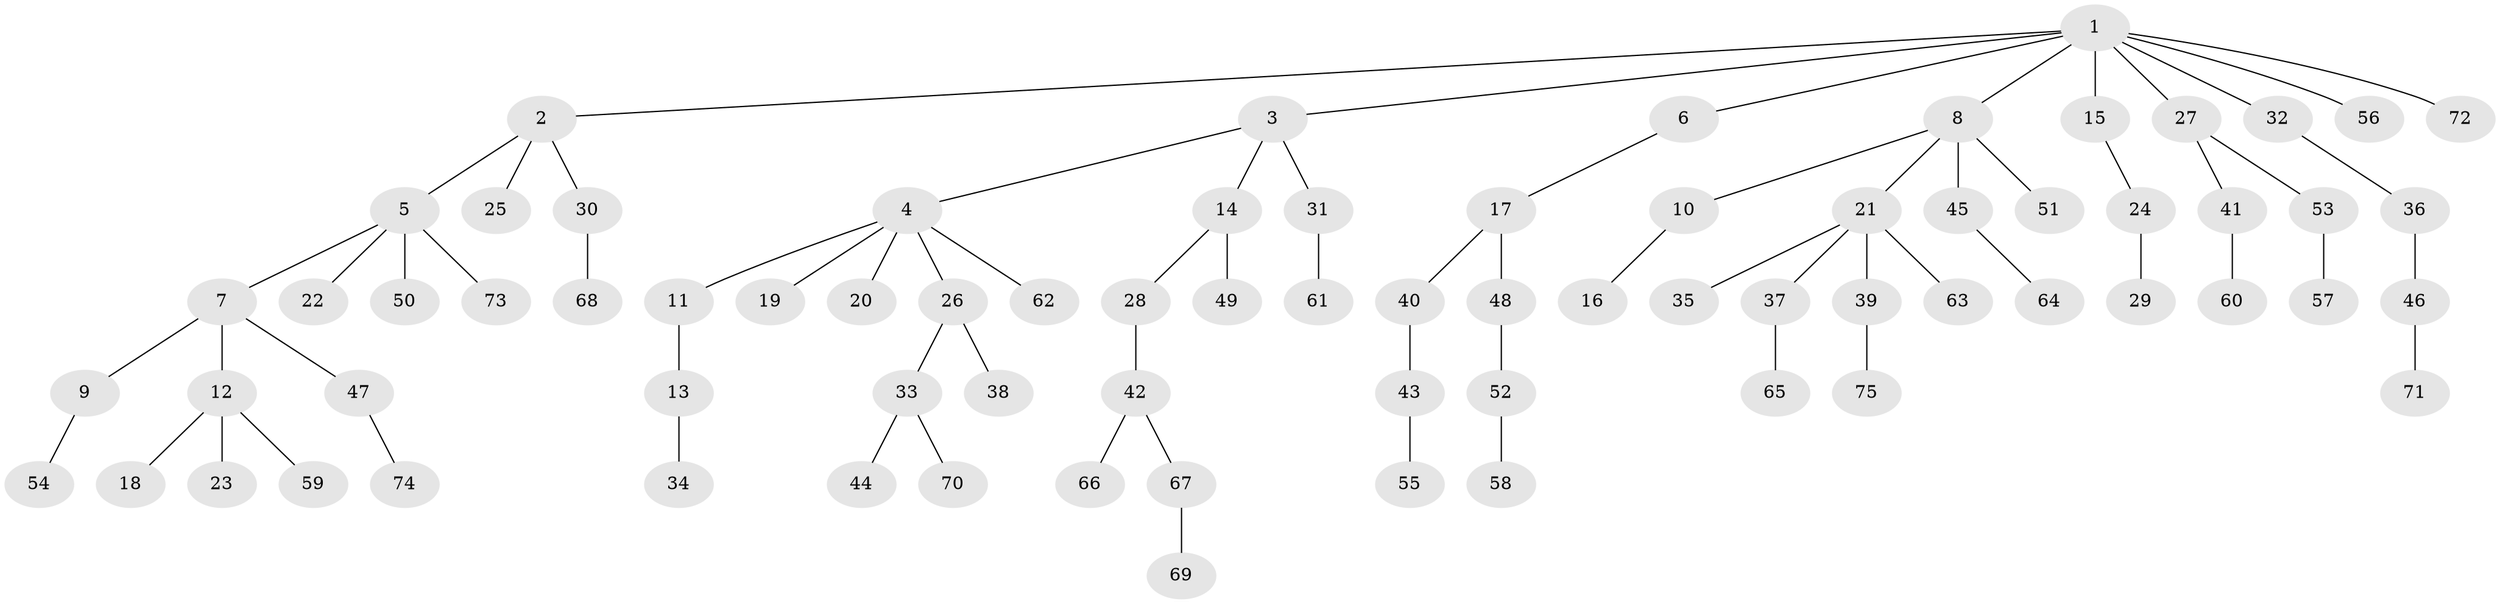 // coarse degree distribution, {4: 0.10526315789473684, 9: 0.02631578947368421, 2: 0.2631578947368421, 1: 0.5526315789473685, 5: 0.02631578947368421, 3: 0.02631578947368421}
// Generated by graph-tools (version 1.1) at 2025/48/03/06/25 01:48:57]
// undirected, 75 vertices, 74 edges
graph export_dot {
graph [start="1"]
  node [color=gray90,style=filled];
  1;
  2;
  3;
  4;
  5;
  6;
  7;
  8;
  9;
  10;
  11;
  12;
  13;
  14;
  15;
  16;
  17;
  18;
  19;
  20;
  21;
  22;
  23;
  24;
  25;
  26;
  27;
  28;
  29;
  30;
  31;
  32;
  33;
  34;
  35;
  36;
  37;
  38;
  39;
  40;
  41;
  42;
  43;
  44;
  45;
  46;
  47;
  48;
  49;
  50;
  51;
  52;
  53;
  54;
  55;
  56;
  57;
  58;
  59;
  60;
  61;
  62;
  63;
  64;
  65;
  66;
  67;
  68;
  69;
  70;
  71;
  72;
  73;
  74;
  75;
  1 -- 2;
  1 -- 3;
  1 -- 6;
  1 -- 8;
  1 -- 15;
  1 -- 27;
  1 -- 32;
  1 -- 56;
  1 -- 72;
  2 -- 5;
  2 -- 25;
  2 -- 30;
  3 -- 4;
  3 -- 14;
  3 -- 31;
  4 -- 11;
  4 -- 19;
  4 -- 20;
  4 -- 26;
  4 -- 62;
  5 -- 7;
  5 -- 22;
  5 -- 50;
  5 -- 73;
  6 -- 17;
  7 -- 9;
  7 -- 12;
  7 -- 47;
  8 -- 10;
  8 -- 21;
  8 -- 45;
  8 -- 51;
  9 -- 54;
  10 -- 16;
  11 -- 13;
  12 -- 18;
  12 -- 23;
  12 -- 59;
  13 -- 34;
  14 -- 28;
  14 -- 49;
  15 -- 24;
  17 -- 40;
  17 -- 48;
  21 -- 35;
  21 -- 37;
  21 -- 39;
  21 -- 63;
  24 -- 29;
  26 -- 33;
  26 -- 38;
  27 -- 41;
  27 -- 53;
  28 -- 42;
  30 -- 68;
  31 -- 61;
  32 -- 36;
  33 -- 44;
  33 -- 70;
  36 -- 46;
  37 -- 65;
  39 -- 75;
  40 -- 43;
  41 -- 60;
  42 -- 66;
  42 -- 67;
  43 -- 55;
  45 -- 64;
  46 -- 71;
  47 -- 74;
  48 -- 52;
  52 -- 58;
  53 -- 57;
  67 -- 69;
}
